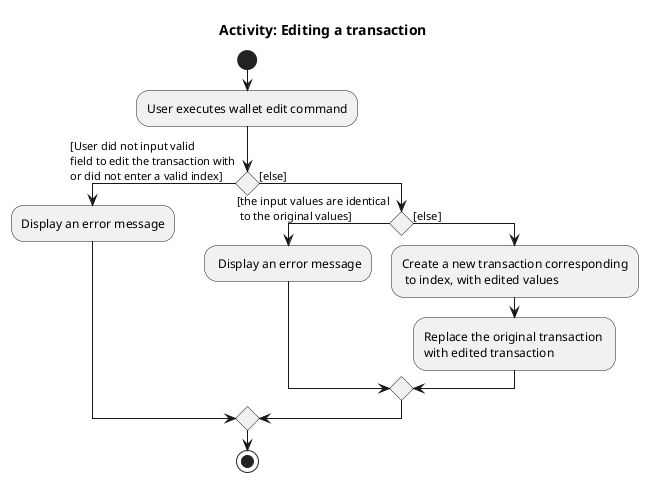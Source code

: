 @startuml
start
title Activity: Editing a transaction

:User executes wallet edit command;

if () then ([User did not input valid \nfield to edit the transaction with
or did not enter a valid index])
        :Display an error message;
else ([else])
    if () then ([the input values are identical\n to the original values])
        : Display an error message;
    else ([else])
        :Create a new transaction corresponding\n to index, with edited values;
        :Replace the original transaction \nwith edited transaction;
    endif
endif
stop
@enduml
